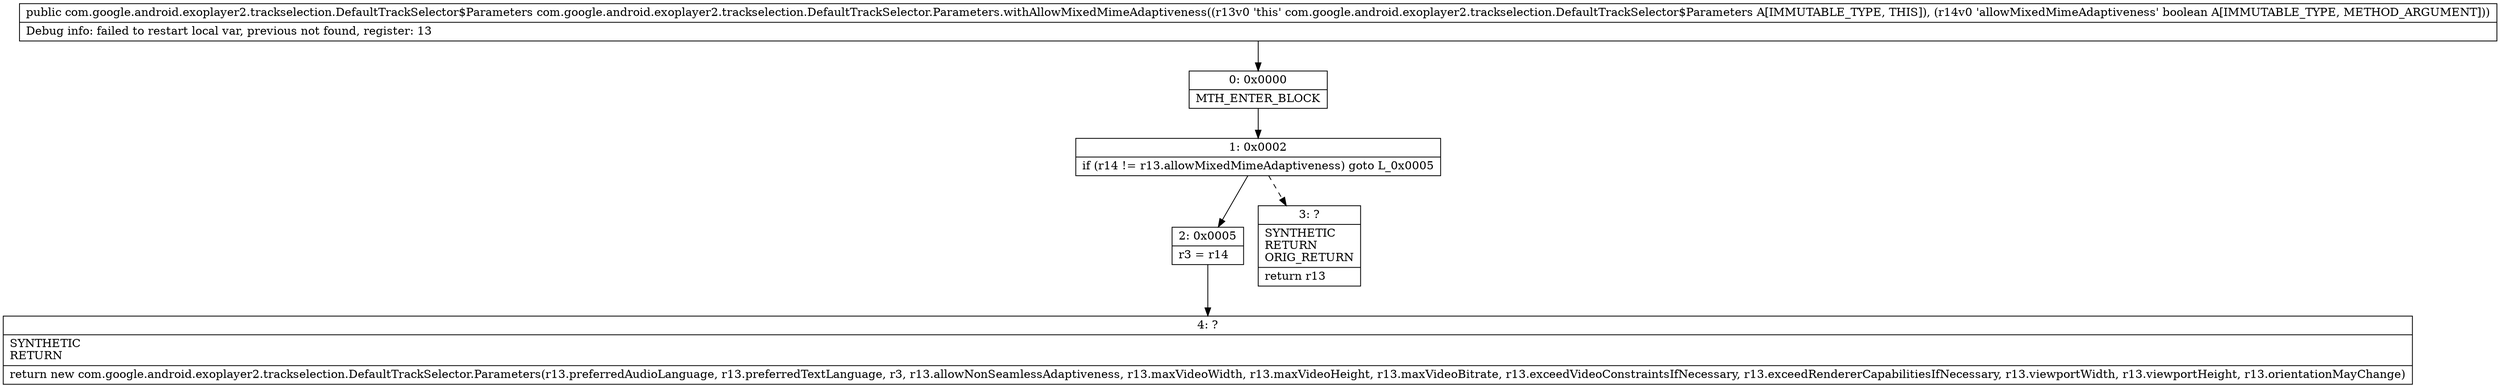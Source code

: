 digraph "CFG forcom.google.android.exoplayer2.trackselection.DefaultTrackSelector.Parameters.withAllowMixedMimeAdaptiveness(Z)Lcom\/google\/android\/exoplayer2\/trackselection\/DefaultTrackSelector$Parameters;" {
Node_0 [shape=record,label="{0\:\ 0x0000|MTH_ENTER_BLOCK\l}"];
Node_1 [shape=record,label="{1\:\ 0x0002|if (r14 != r13.allowMixedMimeAdaptiveness) goto L_0x0005\l}"];
Node_2 [shape=record,label="{2\:\ 0x0005|r3 = r14\l}"];
Node_3 [shape=record,label="{3\:\ ?|SYNTHETIC\lRETURN\lORIG_RETURN\l|return r13\l}"];
Node_4 [shape=record,label="{4\:\ ?|SYNTHETIC\lRETURN\l|return new com.google.android.exoplayer2.trackselection.DefaultTrackSelector.Parameters(r13.preferredAudioLanguage, r13.preferredTextLanguage, r3, r13.allowNonSeamlessAdaptiveness, r13.maxVideoWidth, r13.maxVideoHeight, r13.maxVideoBitrate, r13.exceedVideoConstraintsIfNecessary, r13.exceedRendererCapabilitiesIfNecessary, r13.viewportWidth, r13.viewportHeight, r13.orientationMayChange)\l}"];
MethodNode[shape=record,label="{public com.google.android.exoplayer2.trackselection.DefaultTrackSelector$Parameters com.google.android.exoplayer2.trackselection.DefaultTrackSelector.Parameters.withAllowMixedMimeAdaptiveness((r13v0 'this' com.google.android.exoplayer2.trackselection.DefaultTrackSelector$Parameters A[IMMUTABLE_TYPE, THIS]), (r14v0 'allowMixedMimeAdaptiveness' boolean A[IMMUTABLE_TYPE, METHOD_ARGUMENT]))  | Debug info: failed to restart local var, previous not found, register: 13\l}"];
MethodNode -> Node_0;
Node_0 -> Node_1;
Node_1 -> Node_2;
Node_1 -> Node_3[style=dashed];
Node_2 -> Node_4;
}

